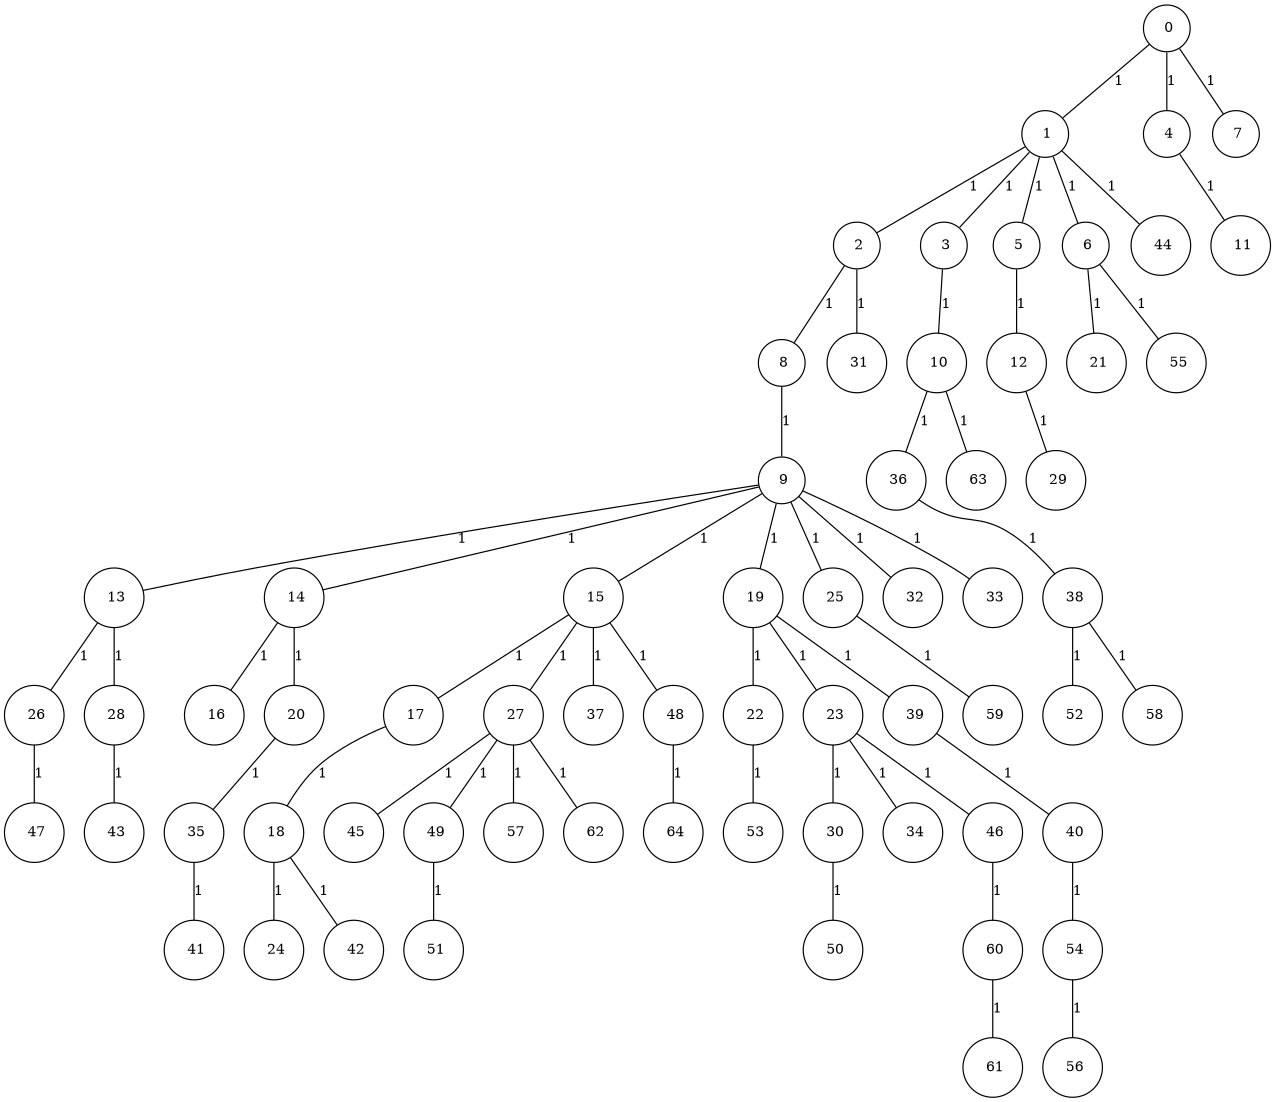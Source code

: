 graph G {
size="8.5,11;"
ratio = "expand;"
fixedsize="true;"
overlap="scale;"
node[shape=circle,width=.12,hight=.12,fontsize=12]
edge[fontsize=12]

0[label=" 0" color=black, pos="1.934483,1.2093203!"];
1[label=" 1" color=black, pos="1.0067674,0.041954822!"];
2[label=" 2" color=black, pos="0.14319109,2.4146892!"];
3[label=" 3" color=black, pos="2.9246619,0.42271685!"];
4[label=" 4" color=black, pos="0.70297607,1.4594142!"];
5[label=" 5" color=black, pos="1.880948,2.223295!"];
6[label=" 6" color=black, pos="2.1416888,0.47905262!"];
7[label=" 7" color=black, pos="0.32553711,0.14537713!"];
8[label=" 8" color=black, pos="2.8482473,1.5733865!"];
9[label=" 9" color=black, pos="0.79460045,0.37713439!"];
10[label=" 10" color=black, pos="2.5225356,2.3629623!"];
11[label=" 11" color=black, pos="0.13931423,2.0554721!"];
12[label=" 12" color=black, pos="0.16937118,0.97505879!"];
13[label=" 13" color=black, pos="0.71528785,2.9420572!"];
14[label=" 14" color=black, pos="1.1135096,0.37191348!"];
15[label=" 15" color=black, pos="1.3303747,0.69906679!"];
16[label=" 16" color=black, pos="2.871988,1.0336368!"];
17[label=" 17" color=black, pos="2.8877945,0.60438001!"];
18[label=" 18" color=black, pos="1.2025947,2.8575277!"];
19[label=" 19" color=black, pos="2.7530215,1.1841992!"];
20[label=" 20" color=black, pos="1.4278861,2.9727119!"];
21[label=" 21" color=black, pos="2.3576118,2.0001505!"];
22[label=" 22" color=black, pos="2.3358789,1.9101681!"];
23[label=" 23" color=black, pos="0.88935463,1.8448757!"];
24[label=" 24" color=black, pos="0.88168813,0.42793112!"];
25[label=" 25" color=black, pos="2.2892836,0.17981283!"];
26[label=" 26" color=black, pos="1.9996535,0.83378731!"];
27[label=" 27" color=black, pos="2.9503403,2.6750676!"];
28[label=" 28" color=black, pos="2.1772446,2.5214003!"];
29[label=" 29" color=black, pos="1.5625486,1.0059778!"];
30[label=" 30" color=black, pos="1.8936148,2.5646811!"];
31[label=" 31" color=black, pos="2.5253808,2.5443121!"];
32[label=" 32" color=black, pos="0.28806929,1.1765516!"];
33[label=" 33" color=black, pos="2.0045544,1.0692313!"];
34[label=" 34" color=black, pos="1.3937049,0.75688278!"];
35[label=" 35" color=black, pos="2.9210052,2.7222716!"];
36[label=" 36" color=black, pos="2.0797299,1.6331062!"];
37[label=" 37" color=black, pos="0.76522273,0.54070604!"];
38[label=" 38" color=black, pos="1.5552299,2.441807!"];
39[label=" 39" color=black, pos="2.514944,1.4876796!"];
40[label=" 40" color=black, pos="2.9583624,0.38036621!"];
41[label=" 41" color=black, pos="2.0205955,1.9671246!"];
42[label=" 42" color=black, pos="1.3526161,2.7583457!"];
43[label=" 43" color=black, pos="1.1559578,0.37187101!"];
44[label=" 44" color=black, pos="0.72428922,0.87796623!"];
45[label=" 45" color=black, pos="0.64406116,0.14834951!"];
46[label=" 46" color=black, pos="1.5240594,0.27990169!"];
47[label=" 47" color=black, pos="1.5762757,0.84201673!"];
48[label=" 48" color=black, pos="2.4318124,1.4975548!"];
49[label=" 49" color=black, pos="1.6719804,0.86670838!"];
50[label=" 50" color=black, pos="1.1886868,1.2982178!"];
51[label=" 51" color=black, pos="1.1056714,2.5803323!"];
52[label=" 52" color=black, pos="1.675066,0.31947254!"];
53[label=" 53" color=black, pos="1.8769708,0.51841818!"];
54[label=" 54" color=black, pos="0.05797859,2.4400337!"];
55[label=" 55" color=black, pos="2.5659011,0.16889236!"];
56[label=" 56" color=black, pos="0.50443338,0.45012144!"];
57[label=" 57" color=black, pos="0.13112665,0.20101035!"];
58[label=" 58" color=black, pos="0.94188389,1.6644581!"];
59[label=" 59" color=black, pos="1.1693169,0.87751587!"];
60[label=" 60" color=black, pos="1.7030889,1.1635101!"];
61[label=" 61" color=black, pos="2.6648105,2.98109!"];
62[label=" 62" color=black, pos="0.4802481,0.35704332!"];
63[label=" 63" color=black, pos="1.7031741,2.0438627!"];
64[label=" 64" color=black, pos="1.1923829,1.3840213!"];
0--1[label="1"]
0--4[label="1"]
0--7[label="1"]
1--2[label="1"]
1--3[label="1"]
1--5[label="1"]
1--6[label="1"]
1--44[label="1"]
2--8[label="1"]
2--31[label="1"]
3--10[label="1"]
4--11[label="1"]
5--12[label="1"]
6--21[label="1"]
6--55[label="1"]
8--9[label="1"]
9--13[label="1"]
9--14[label="1"]
9--15[label="1"]
9--19[label="1"]
9--25[label="1"]
9--32[label="1"]
9--33[label="1"]
10--36[label="1"]
10--63[label="1"]
12--29[label="1"]
13--26[label="1"]
13--28[label="1"]
14--16[label="1"]
14--20[label="1"]
15--17[label="1"]
15--27[label="1"]
15--37[label="1"]
15--48[label="1"]
17--18[label="1"]
18--24[label="1"]
18--42[label="1"]
19--22[label="1"]
19--23[label="1"]
19--39[label="1"]
20--35[label="1"]
22--53[label="1"]
23--30[label="1"]
23--34[label="1"]
23--46[label="1"]
25--59[label="1"]
26--47[label="1"]
27--45[label="1"]
27--49[label="1"]
27--57[label="1"]
27--62[label="1"]
28--43[label="1"]
30--50[label="1"]
35--41[label="1"]
36--38[label="1"]
38--52[label="1"]
38--58[label="1"]
39--40[label="1"]
40--54[label="1"]
46--60[label="1"]
48--64[label="1"]
49--51[label="1"]
54--56[label="1"]
60--61[label="1"]

}
